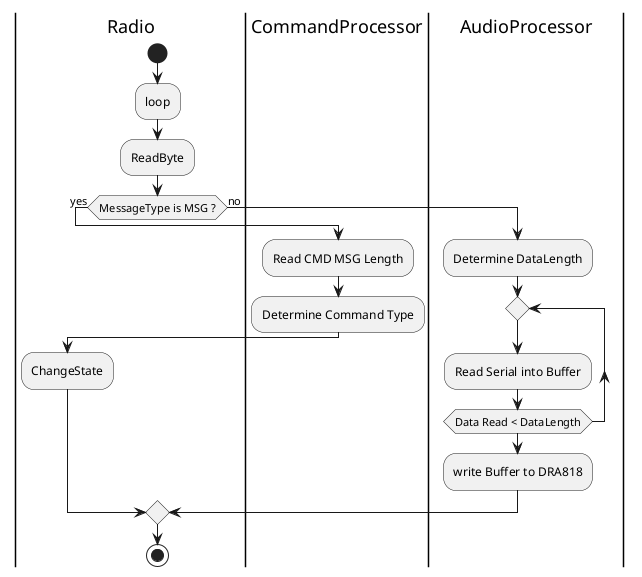 @startuml

|Radio|
start
:loop;
:ReadByte;

if (MessageType is MSG ?) then (yes)
|CommandProcessor|
:Read CMD MSG Length;
:Determine Command Type;
|Radio|
:ChangeState;
else (no)
|AudioProcessor|
:Determine DataLength;

repeat
  :Read Serial into Buffer;
repeat while (Data Read < DataLength)

|AudioProcessor|
:write Buffer to DRA818;
endif
|Radio|
stop

@enduml
